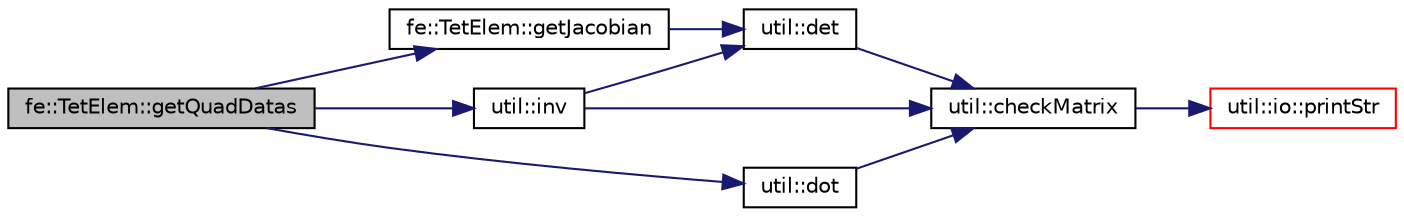 digraph "fe::TetElem::getQuadDatas"
{
  edge [fontname="Helvetica",fontsize="10",labelfontname="Helvetica",labelfontsize="10"];
  node [fontname="Helvetica",fontsize="10",shape=record];
  rankdir="LR";
  Node32 [label="fe::TetElem::getQuadDatas",height=0.2,width=0.4,color="black", fillcolor="grey75", style="filled", fontcolor="black"];
  Node32 -> Node33 [color="midnightblue",fontsize="10",style="solid",fontname="Helvetica"];
  Node33 [label="fe::TetElem::getJacobian",height=0.2,width=0.4,color="black", fillcolor="white", style="filled",URL="$classfe_1_1TetElem.html#aaccca8f8bfaa22c6c69906bf4499ce58",tooltip="Computes the Jacobian of map . "];
  Node33 -> Node34 [color="midnightblue",fontsize="10",style="solid",fontname="Helvetica"];
  Node34 [label="util::det",height=0.2,width=0.4,color="black", fillcolor="white", style="filled",URL="$namespaceutil.html#aa3d6d22d633e7042dfbdf97782f2cf4e",tooltip="Computes the determinant of matrix. "];
  Node34 -> Node35 [color="midnightblue",fontsize="10",style="solid",fontname="Helvetica"];
  Node35 [label="util::checkMatrix",height=0.2,width=0.4,color="black", fillcolor="white", style="filled",URL="$namespaceutil.html#ae4a8ddcdd832032df5a6dfc33cd95db4",tooltip="Checks matrix. "];
  Node35 -> Node36 [color="midnightblue",fontsize="10",style="solid",fontname="Helvetica"];
  Node36 [label="util::io::printStr",height=0.2,width=0.4,color="red", fillcolor="white", style="filled",URL="$namespaceutil_1_1io.html#a1c93ac0c8a7bf4145a5358e205fa2d33",tooltip="Returns formatted string for output. "];
  Node32 -> Node38 [color="midnightblue",fontsize="10",style="solid",fontname="Helvetica"];
  Node38 [label="util::inv",height=0.2,width=0.4,color="black", fillcolor="white", style="filled",URL="$namespaceutil.html#ad4f18aba6f461c113b723df12cdaf685",tooltip="Computes the determinant of matrix. "];
  Node38 -> Node35 [color="midnightblue",fontsize="10",style="solid",fontname="Helvetica"];
  Node38 -> Node34 [color="midnightblue",fontsize="10",style="solid",fontname="Helvetica"];
  Node32 -> Node39 [color="midnightblue",fontsize="10",style="solid",fontname="Helvetica"];
  Node39 [label="util::dot",height=0.2,width=0.4,color="black", fillcolor="white", style="filled",URL="$namespaceutil.html#af081eb7d4934835d9c45b39b025ef5c9",tooltip="Computes the dot product between matrix and vector. "];
  Node39 -> Node35 [color="midnightblue",fontsize="10",style="solid",fontname="Helvetica"];
}
